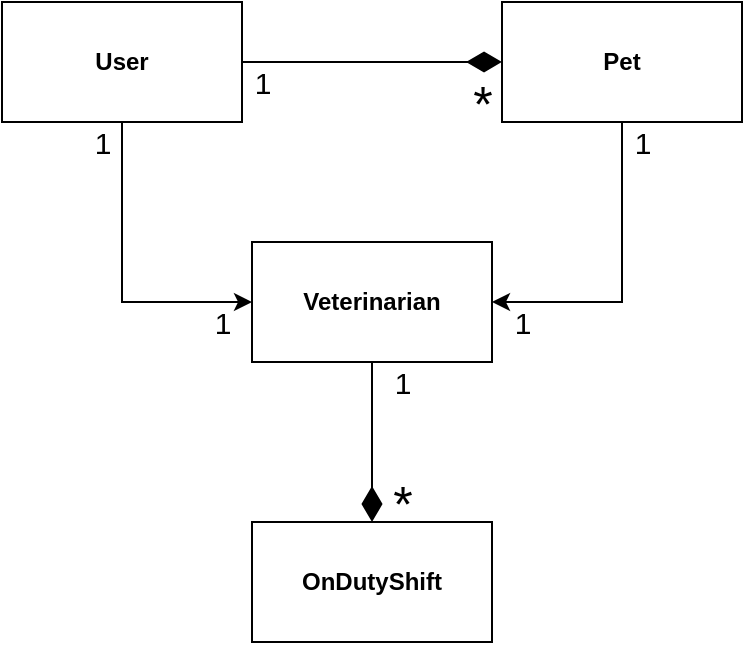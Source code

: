 <mxfile version="24.8.0">
  <diagram name="Page-1" id="AetI3lni1_eyH7zL6r1V">
    <mxGraphModel dx="1029" dy="436" grid="1" gridSize="10" guides="1" tooltips="1" connect="1" arrows="1" fold="1" page="1" pageScale="1" pageWidth="850" pageHeight="1100" math="0" shadow="0">
      <root>
        <mxCell id="0" />
        <mxCell id="1" parent="0" />
        <mxCell id="rS8DXXB_u2B51Nfn5Twu-6" style="edgeStyle=orthogonalEdgeStyle;rounded=0;orthogonalLoop=1;jettySize=auto;html=1;entryX=0.5;entryY=0;entryDx=0;entryDy=0;endArrow=diamondThin;endFill=1;endSize=15;" edge="1" parent="1" source="rS8DXXB_u2B51Nfn5Twu-1" target="rS8DXXB_u2B51Nfn5Twu-2">
          <mxGeometry relative="1" as="geometry" />
        </mxCell>
        <mxCell id="rS8DXXB_u2B51Nfn5Twu-7" value="&lt;font style=&quot;font-size: 15px;&quot;&gt;1&lt;/font&gt;" style="edgeLabel;html=1;align=center;verticalAlign=middle;resizable=0;points=[];" vertex="1" connectable="0" parent="rS8DXXB_u2B51Nfn5Twu-6">
          <mxGeometry x="-0.675" relative="1" as="geometry">
            <mxPoint x="15" y="-3" as="offset" />
          </mxGeometry>
        </mxCell>
        <mxCell id="rS8DXXB_u2B51Nfn5Twu-8" value="*" style="edgeLabel;html=1;align=center;verticalAlign=middle;resizable=0;points=[];fontSize=25;" vertex="1" connectable="0" parent="rS8DXXB_u2B51Nfn5Twu-6">
          <mxGeometry x="0.75" y="-1" relative="1" as="geometry">
            <mxPoint x="16" as="offset" />
          </mxGeometry>
        </mxCell>
        <mxCell id="rS8DXXB_u2B51Nfn5Twu-9" value="&lt;font style=&quot;font-size: 15px;&quot;&gt;1&lt;/font&gt;" style="edgeLabel;html=1;align=center;verticalAlign=middle;resizable=0;points=[];" vertex="1" connectable="0" parent="rS8DXXB_u2B51Nfn5Twu-6">
          <mxGeometry x="-0.675" relative="1" as="geometry">
            <mxPoint x="-55" y="-153" as="offset" />
          </mxGeometry>
        </mxCell>
        <mxCell id="rS8DXXB_u2B51Nfn5Twu-10" value="*" style="edgeLabel;html=1;align=center;verticalAlign=middle;resizable=0;points=[];fontSize=25;" vertex="1" connectable="0" parent="rS8DXXB_u2B51Nfn5Twu-6">
          <mxGeometry x="0.75" y="-1" relative="1" as="geometry">
            <mxPoint x="56" y="-200" as="offset" />
          </mxGeometry>
        </mxCell>
        <mxCell id="rS8DXXB_u2B51Nfn5Twu-13" value="&lt;font style=&quot;font-size: 15px;&quot;&gt;1&lt;/font&gt;" style="edgeLabel;html=1;align=center;verticalAlign=middle;resizable=0;points=[];" vertex="1" connectable="0" parent="rS8DXXB_u2B51Nfn5Twu-6">
          <mxGeometry x="-0.675" relative="1" as="geometry">
            <mxPoint x="135" y="-123" as="offset" />
          </mxGeometry>
        </mxCell>
        <mxCell id="rS8DXXB_u2B51Nfn5Twu-14" value="&lt;font style=&quot;font-size: 15px;&quot;&gt;1&lt;/font&gt;" style="edgeLabel;html=1;align=center;verticalAlign=middle;resizable=0;points=[];" vertex="1" connectable="0" parent="rS8DXXB_u2B51Nfn5Twu-6">
          <mxGeometry x="-0.675" relative="1" as="geometry">
            <mxPoint x="75" y="-33" as="offset" />
          </mxGeometry>
        </mxCell>
        <mxCell id="rS8DXXB_u2B51Nfn5Twu-15" value="&lt;font style=&quot;font-size: 15px;&quot;&gt;1&lt;/font&gt;" style="edgeLabel;html=1;align=center;verticalAlign=middle;resizable=0;points=[];" vertex="1" connectable="0" parent="rS8DXXB_u2B51Nfn5Twu-6">
          <mxGeometry x="-0.675" relative="1" as="geometry">
            <mxPoint x="-135" y="-123" as="offset" />
          </mxGeometry>
        </mxCell>
        <mxCell id="rS8DXXB_u2B51Nfn5Twu-16" value="&lt;font style=&quot;font-size: 15px;&quot;&gt;1&lt;/font&gt;" style="edgeLabel;html=1;align=center;verticalAlign=middle;resizable=0;points=[];" vertex="1" connectable="0" parent="rS8DXXB_u2B51Nfn5Twu-6">
          <mxGeometry x="-0.675" relative="1" as="geometry">
            <mxPoint x="-75" y="-33" as="offset" />
          </mxGeometry>
        </mxCell>
        <mxCell id="rS8DXXB_u2B51Nfn5Twu-1" value="&lt;b&gt;Veterinarian&lt;/b&gt;" style="rounded=0;whiteSpace=wrap;html=1;" vertex="1" parent="1">
          <mxGeometry x="365" y="260" width="120" height="60" as="geometry" />
        </mxCell>
        <mxCell id="rS8DXXB_u2B51Nfn5Twu-2" value="&lt;b&gt;OnDutyShift&lt;/b&gt;" style="rounded=0;whiteSpace=wrap;html=1;" vertex="1" parent="1">
          <mxGeometry x="365" y="400" width="120" height="60" as="geometry" />
        </mxCell>
        <mxCell id="rS8DXXB_u2B51Nfn5Twu-5" style="edgeStyle=orthogonalEdgeStyle;rounded=0;orthogonalLoop=1;jettySize=auto;html=1;entryX=0;entryY=0.5;entryDx=0;entryDy=0;endArrow=diamondThin;endFill=1;strokeWidth=1;endSize=15;" edge="1" parent="1" source="rS8DXXB_u2B51Nfn5Twu-3" target="rS8DXXB_u2B51Nfn5Twu-4">
          <mxGeometry relative="1" as="geometry" />
        </mxCell>
        <mxCell id="rS8DXXB_u2B51Nfn5Twu-12" style="edgeStyle=orthogonalEdgeStyle;rounded=0;orthogonalLoop=1;jettySize=auto;html=1;entryX=0;entryY=0.5;entryDx=0;entryDy=0;exitX=0.5;exitY=1;exitDx=0;exitDy=0;" edge="1" parent="1" source="rS8DXXB_u2B51Nfn5Twu-3" target="rS8DXXB_u2B51Nfn5Twu-1">
          <mxGeometry relative="1" as="geometry" />
        </mxCell>
        <mxCell id="rS8DXXB_u2B51Nfn5Twu-3" value="&lt;b&gt;User&lt;/b&gt;" style="rounded=0;whiteSpace=wrap;html=1;" vertex="1" parent="1">
          <mxGeometry x="240" y="140" width="120" height="60" as="geometry" />
        </mxCell>
        <mxCell id="rS8DXXB_u2B51Nfn5Twu-11" style="edgeStyle=orthogonalEdgeStyle;rounded=0;orthogonalLoop=1;jettySize=auto;html=1;entryX=1;entryY=0.5;entryDx=0;entryDy=0;exitX=0.5;exitY=1;exitDx=0;exitDy=0;" edge="1" parent="1" source="rS8DXXB_u2B51Nfn5Twu-4" target="rS8DXXB_u2B51Nfn5Twu-1">
          <mxGeometry relative="1" as="geometry" />
        </mxCell>
        <mxCell id="rS8DXXB_u2B51Nfn5Twu-4" value="&lt;b&gt;Pet&lt;/b&gt;" style="rounded=0;whiteSpace=wrap;html=1;" vertex="1" parent="1">
          <mxGeometry x="490" y="140" width="120" height="60" as="geometry" />
        </mxCell>
      </root>
    </mxGraphModel>
  </diagram>
</mxfile>
